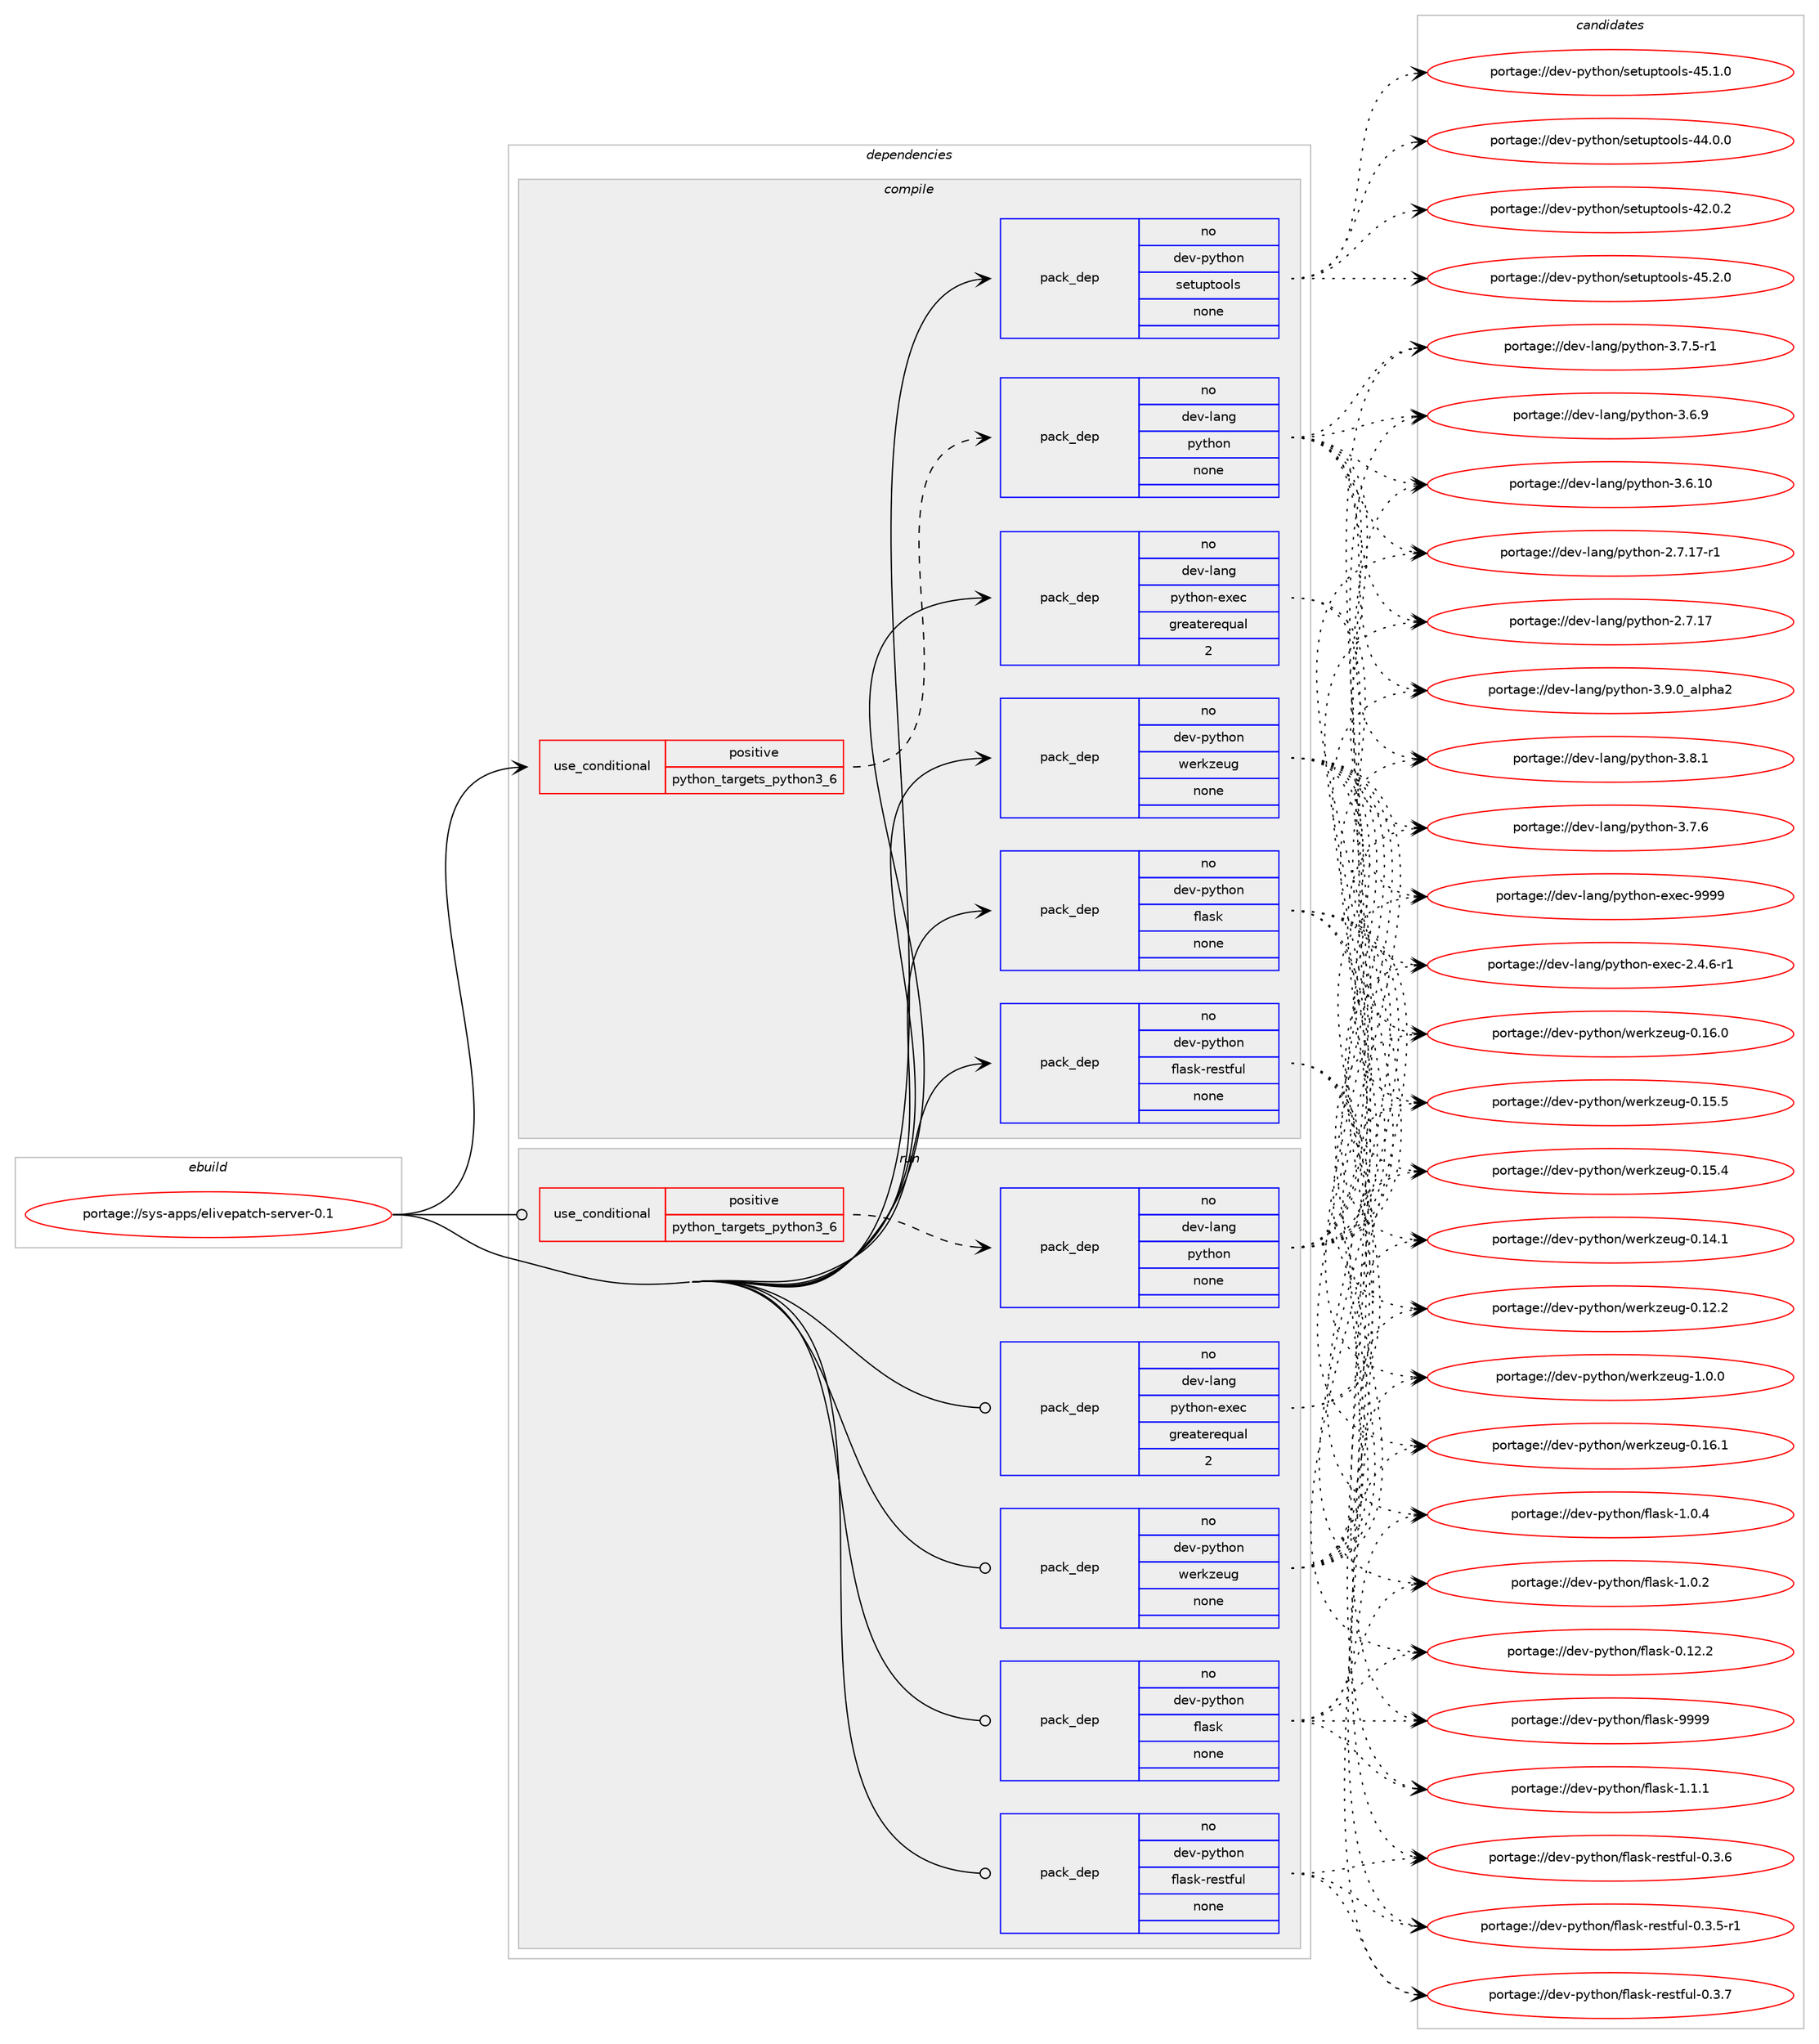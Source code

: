 digraph prolog {

# *************
# Graph options
# *************

newrank=true;
concentrate=true;
compound=true;
graph [rankdir=LR,fontname=Helvetica,fontsize=10,ranksep=1.5];#, ranksep=2.5, nodesep=0.2];
edge  [arrowhead=vee];
node  [fontname=Helvetica,fontsize=10];

# **********
# The ebuild
# **********

subgraph cluster_leftcol {
color=gray;
rank=same;
label=<<i>ebuild</i>>;
id [label="portage://sys-apps/elivepatch-server-0.1", color=red, width=4, href="../sys-apps/elivepatch-server-0.1.svg"];
}

# ****************
# The dependencies
# ****************

subgraph cluster_midcol {
color=gray;
label=<<i>dependencies</i>>;
subgraph cluster_compile {
fillcolor="#eeeeee";
style=filled;
label=<<i>compile</i>>;
subgraph cond14396 {
dependency65534 [label=<<TABLE BORDER="0" CELLBORDER="1" CELLSPACING="0" CELLPADDING="4"><TR><TD ROWSPAN="3" CELLPADDING="10">use_conditional</TD></TR><TR><TD>positive</TD></TR><TR><TD>python_targets_python3_6</TD></TR></TABLE>>, shape=none, color=red];
subgraph pack49814 {
dependency65535 [label=<<TABLE BORDER="0" CELLBORDER="1" CELLSPACING="0" CELLPADDING="4" WIDTH="220"><TR><TD ROWSPAN="6" CELLPADDING="30">pack_dep</TD></TR><TR><TD WIDTH="110">no</TD></TR><TR><TD>dev-lang</TD></TR><TR><TD>python</TD></TR><TR><TD>none</TD></TR><TR><TD></TD></TR></TABLE>>, shape=none, color=blue];
}
dependency65534:e -> dependency65535:w [weight=20,style="dashed",arrowhead="vee"];
}
id:e -> dependency65534:w [weight=20,style="solid",arrowhead="vee"];
subgraph pack49815 {
dependency65536 [label=<<TABLE BORDER="0" CELLBORDER="1" CELLSPACING="0" CELLPADDING="4" WIDTH="220"><TR><TD ROWSPAN="6" CELLPADDING="30">pack_dep</TD></TR><TR><TD WIDTH="110">no</TD></TR><TR><TD>dev-lang</TD></TR><TR><TD>python-exec</TD></TR><TR><TD>greaterequal</TD></TR><TR><TD>2</TD></TR></TABLE>>, shape=none, color=blue];
}
id:e -> dependency65536:w [weight=20,style="solid",arrowhead="vee"];
subgraph pack49816 {
dependency65537 [label=<<TABLE BORDER="0" CELLBORDER="1" CELLSPACING="0" CELLPADDING="4" WIDTH="220"><TR><TD ROWSPAN="6" CELLPADDING="30">pack_dep</TD></TR><TR><TD WIDTH="110">no</TD></TR><TR><TD>dev-python</TD></TR><TR><TD>flask</TD></TR><TR><TD>none</TD></TR><TR><TD></TD></TR></TABLE>>, shape=none, color=blue];
}
id:e -> dependency65537:w [weight=20,style="solid",arrowhead="vee"];
subgraph pack49817 {
dependency65538 [label=<<TABLE BORDER="0" CELLBORDER="1" CELLSPACING="0" CELLPADDING="4" WIDTH="220"><TR><TD ROWSPAN="6" CELLPADDING="30">pack_dep</TD></TR><TR><TD WIDTH="110">no</TD></TR><TR><TD>dev-python</TD></TR><TR><TD>flask-restful</TD></TR><TR><TD>none</TD></TR><TR><TD></TD></TR></TABLE>>, shape=none, color=blue];
}
id:e -> dependency65538:w [weight=20,style="solid",arrowhead="vee"];
subgraph pack49818 {
dependency65539 [label=<<TABLE BORDER="0" CELLBORDER="1" CELLSPACING="0" CELLPADDING="4" WIDTH="220"><TR><TD ROWSPAN="6" CELLPADDING="30">pack_dep</TD></TR><TR><TD WIDTH="110">no</TD></TR><TR><TD>dev-python</TD></TR><TR><TD>setuptools</TD></TR><TR><TD>none</TD></TR><TR><TD></TD></TR></TABLE>>, shape=none, color=blue];
}
id:e -> dependency65539:w [weight=20,style="solid",arrowhead="vee"];
subgraph pack49819 {
dependency65540 [label=<<TABLE BORDER="0" CELLBORDER="1" CELLSPACING="0" CELLPADDING="4" WIDTH="220"><TR><TD ROWSPAN="6" CELLPADDING="30">pack_dep</TD></TR><TR><TD WIDTH="110">no</TD></TR><TR><TD>dev-python</TD></TR><TR><TD>werkzeug</TD></TR><TR><TD>none</TD></TR><TR><TD></TD></TR></TABLE>>, shape=none, color=blue];
}
id:e -> dependency65540:w [weight=20,style="solid",arrowhead="vee"];
}
subgraph cluster_compileandrun {
fillcolor="#eeeeee";
style=filled;
label=<<i>compile and run</i>>;
}
subgraph cluster_run {
fillcolor="#eeeeee";
style=filled;
label=<<i>run</i>>;
subgraph cond14397 {
dependency65541 [label=<<TABLE BORDER="0" CELLBORDER="1" CELLSPACING="0" CELLPADDING="4"><TR><TD ROWSPAN="3" CELLPADDING="10">use_conditional</TD></TR><TR><TD>positive</TD></TR><TR><TD>python_targets_python3_6</TD></TR></TABLE>>, shape=none, color=red];
subgraph pack49820 {
dependency65542 [label=<<TABLE BORDER="0" CELLBORDER="1" CELLSPACING="0" CELLPADDING="4" WIDTH="220"><TR><TD ROWSPAN="6" CELLPADDING="30">pack_dep</TD></TR><TR><TD WIDTH="110">no</TD></TR><TR><TD>dev-lang</TD></TR><TR><TD>python</TD></TR><TR><TD>none</TD></TR><TR><TD></TD></TR></TABLE>>, shape=none, color=blue];
}
dependency65541:e -> dependency65542:w [weight=20,style="dashed",arrowhead="vee"];
}
id:e -> dependency65541:w [weight=20,style="solid",arrowhead="odot"];
subgraph pack49821 {
dependency65543 [label=<<TABLE BORDER="0" CELLBORDER="1" CELLSPACING="0" CELLPADDING="4" WIDTH="220"><TR><TD ROWSPAN="6" CELLPADDING="30">pack_dep</TD></TR><TR><TD WIDTH="110">no</TD></TR><TR><TD>dev-lang</TD></TR><TR><TD>python-exec</TD></TR><TR><TD>greaterequal</TD></TR><TR><TD>2</TD></TR></TABLE>>, shape=none, color=blue];
}
id:e -> dependency65543:w [weight=20,style="solid",arrowhead="odot"];
subgraph pack49822 {
dependency65544 [label=<<TABLE BORDER="0" CELLBORDER="1" CELLSPACING="0" CELLPADDING="4" WIDTH="220"><TR><TD ROWSPAN="6" CELLPADDING="30">pack_dep</TD></TR><TR><TD WIDTH="110">no</TD></TR><TR><TD>dev-python</TD></TR><TR><TD>flask</TD></TR><TR><TD>none</TD></TR><TR><TD></TD></TR></TABLE>>, shape=none, color=blue];
}
id:e -> dependency65544:w [weight=20,style="solid",arrowhead="odot"];
subgraph pack49823 {
dependency65545 [label=<<TABLE BORDER="0" CELLBORDER="1" CELLSPACING="0" CELLPADDING="4" WIDTH="220"><TR><TD ROWSPAN="6" CELLPADDING="30">pack_dep</TD></TR><TR><TD WIDTH="110">no</TD></TR><TR><TD>dev-python</TD></TR><TR><TD>flask-restful</TD></TR><TR><TD>none</TD></TR><TR><TD></TD></TR></TABLE>>, shape=none, color=blue];
}
id:e -> dependency65545:w [weight=20,style="solid",arrowhead="odot"];
subgraph pack49824 {
dependency65546 [label=<<TABLE BORDER="0" CELLBORDER="1" CELLSPACING="0" CELLPADDING="4" WIDTH="220"><TR><TD ROWSPAN="6" CELLPADDING="30">pack_dep</TD></TR><TR><TD WIDTH="110">no</TD></TR><TR><TD>dev-python</TD></TR><TR><TD>werkzeug</TD></TR><TR><TD>none</TD></TR><TR><TD></TD></TR></TABLE>>, shape=none, color=blue];
}
id:e -> dependency65546:w [weight=20,style="solid",arrowhead="odot"];
}
}

# **************
# The candidates
# **************

subgraph cluster_choices {
rank=same;
color=gray;
label=<<i>candidates</i>>;

subgraph choice49814 {
color=black;
nodesep=1;
choice10010111845108971101034711212111610411111045514657464895971081121049750 [label="portage://dev-lang/python-3.9.0_alpha2", color=red, width=4,href="../dev-lang/python-3.9.0_alpha2.svg"];
choice100101118451089711010347112121116104111110455146564649 [label="portage://dev-lang/python-3.8.1", color=red, width=4,href="../dev-lang/python-3.8.1.svg"];
choice100101118451089711010347112121116104111110455146554654 [label="portage://dev-lang/python-3.7.6", color=red, width=4,href="../dev-lang/python-3.7.6.svg"];
choice1001011184510897110103471121211161041111104551465546534511449 [label="portage://dev-lang/python-3.7.5-r1", color=red, width=4,href="../dev-lang/python-3.7.5-r1.svg"];
choice100101118451089711010347112121116104111110455146544657 [label="portage://dev-lang/python-3.6.9", color=red, width=4,href="../dev-lang/python-3.6.9.svg"];
choice10010111845108971101034711212111610411111045514654464948 [label="portage://dev-lang/python-3.6.10", color=red, width=4,href="../dev-lang/python-3.6.10.svg"];
choice100101118451089711010347112121116104111110455046554649554511449 [label="portage://dev-lang/python-2.7.17-r1", color=red, width=4,href="../dev-lang/python-2.7.17-r1.svg"];
choice10010111845108971101034711212111610411111045504655464955 [label="portage://dev-lang/python-2.7.17", color=red, width=4,href="../dev-lang/python-2.7.17.svg"];
dependency65535:e -> choice10010111845108971101034711212111610411111045514657464895971081121049750:w [style=dotted,weight="100"];
dependency65535:e -> choice100101118451089711010347112121116104111110455146564649:w [style=dotted,weight="100"];
dependency65535:e -> choice100101118451089711010347112121116104111110455146554654:w [style=dotted,weight="100"];
dependency65535:e -> choice1001011184510897110103471121211161041111104551465546534511449:w [style=dotted,weight="100"];
dependency65535:e -> choice100101118451089711010347112121116104111110455146544657:w [style=dotted,weight="100"];
dependency65535:e -> choice10010111845108971101034711212111610411111045514654464948:w [style=dotted,weight="100"];
dependency65535:e -> choice100101118451089711010347112121116104111110455046554649554511449:w [style=dotted,weight="100"];
dependency65535:e -> choice10010111845108971101034711212111610411111045504655464955:w [style=dotted,weight="100"];
}
subgraph choice49815 {
color=black;
nodesep=1;
choice10010111845108971101034711212111610411111045101120101994557575757 [label="portage://dev-lang/python-exec-9999", color=red, width=4,href="../dev-lang/python-exec-9999.svg"];
choice10010111845108971101034711212111610411111045101120101994550465246544511449 [label="portage://dev-lang/python-exec-2.4.6-r1", color=red, width=4,href="../dev-lang/python-exec-2.4.6-r1.svg"];
dependency65536:e -> choice10010111845108971101034711212111610411111045101120101994557575757:w [style=dotted,weight="100"];
dependency65536:e -> choice10010111845108971101034711212111610411111045101120101994550465246544511449:w [style=dotted,weight="100"];
}
subgraph choice49816 {
color=black;
nodesep=1;
choice1001011184511212111610411111047102108971151074557575757 [label="portage://dev-python/flask-9999", color=red, width=4,href="../dev-python/flask-9999.svg"];
choice100101118451121211161041111104710210897115107454946494649 [label="portage://dev-python/flask-1.1.1", color=red, width=4,href="../dev-python/flask-1.1.1.svg"];
choice100101118451121211161041111104710210897115107454946484652 [label="portage://dev-python/flask-1.0.4", color=red, width=4,href="../dev-python/flask-1.0.4.svg"];
choice100101118451121211161041111104710210897115107454946484650 [label="portage://dev-python/flask-1.0.2", color=red, width=4,href="../dev-python/flask-1.0.2.svg"];
choice10010111845112121116104111110471021089711510745484649504650 [label="portage://dev-python/flask-0.12.2", color=red, width=4,href="../dev-python/flask-0.12.2.svg"];
dependency65537:e -> choice1001011184511212111610411111047102108971151074557575757:w [style=dotted,weight="100"];
dependency65537:e -> choice100101118451121211161041111104710210897115107454946494649:w [style=dotted,weight="100"];
dependency65537:e -> choice100101118451121211161041111104710210897115107454946484652:w [style=dotted,weight="100"];
dependency65537:e -> choice100101118451121211161041111104710210897115107454946484650:w [style=dotted,weight="100"];
dependency65537:e -> choice10010111845112121116104111110471021089711510745484649504650:w [style=dotted,weight="100"];
}
subgraph choice49817 {
color=black;
nodesep=1;
choice10010111845112121116104111110471021089711510745114101115116102117108454846514655 [label="portage://dev-python/flask-restful-0.3.7", color=red, width=4,href="../dev-python/flask-restful-0.3.7.svg"];
choice10010111845112121116104111110471021089711510745114101115116102117108454846514654 [label="portage://dev-python/flask-restful-0.3.6", color=red, width=4,href="../dev-python/flask-restful-0.3.6.svg"];
choice100101118451121211161041111104710210897115107451141011151161021171084548465146534511449 [label="portage://dev-python/flask-restful-0.3.5-r1", color=red, width=4,href="../dev-python/flask-restful-0.3.5-r1.svg"];
dependency65538:e -> choice10010111845112121116104111110471021089711510745114101115116102117108454846514655:w [style=dotted,weight="100"];
dependency65538:e -> choice10010111845112121116104111110471021089711510745114101115116102117108454846514654:w [style=dotted,weight="100"];
dependency65538:e -> choice100101118451121211161041111104710210897115107451141011151161021171084548465146534511449:w [style=dotted,weight="100"];
}
subgraph choice49818 {
color=black;
nodesep=1;
choice100101118451121211161041111104711510111611711211611111110811545525346504648 [label="portage://dev-python/setuptools-45.2.0", color=red, width=4,href="../dev-python/setuptools-45.2.0.svg"];
choice100101118451121211161041111104711510111611711211611111110811545525346494648 [label="portage://dev-python/setuptools-45.1.0", color=red, width=4,href="../dev-python/setuptools-45.1.0.svg"];
choice100101118451121211161041111104711510111611711211611111110811545525246484648 [label="portage://dev-python/setuptools-44.0.0", color=red, width=4,href="../dev-python/setuptools-44.0.0.svg"];
choice100101118451121211161041111104711510111611711211611111110811545525046484650 [label="portage://dev-python/setuptools-42.0.2", color=red, width=4,href="../dev-python/setuptools-42.0.2.svg"];
dependency65539:e -> choice100101118451121211161041111104711510111611711211611111110811545525346504648:w [style=dotted,weight="100"];
dependency65539:e -> choice100101118451121211161041111104711510111611711211611111110811545525346494648:w [style=dotted,weight="100"];
dependency65539:e -> choice100101118451121211161041111104711510111611711211611111110811545525246484648:w [style=dotted,weight="100"];
dependency65539:e -> choice100101118451121211161041111104711510111611711211611111110811545525046484650:w [style=dotted,weight="100"];
}
subgraph choice49819 {
color=black;
nodesep=1;
choice1001011184511212111610411111047119101114107122101117103454946484648 [label="portage://dev-python/werkzeug-1.0.0", color=red, width=4,href="../dev-python/werkzeug-1.0.0.svg"];
choice100101118451121211161041111104711910111410712210111710345484649544649 [label="portage://dev-python/werkzeug-0.16.1", color=red, width=4,href="../dev-python/werkzeug-0.16.1.svg"];
choice100101118451121211161041111104711910111410712210111710345484649544648 [label="portage://dev-python/werkzeug-0.16.0", color=red, width=4,href="../dev-python/werkzeug-0.16.0.svg"];
choice100101118451121211161041111104711910111410712210111710345484649534653 [label="portage://dev-python/werkzeug-0.15.5", color=red, width=4,href="../dev-python/werkzeug-0.15.5.svg"];
choice100101118451121211161041111104711910111410712210111710345484649534652 [label="portage://dev-python/werkzeug-0.15.4", color=red, width=4,href="../dev-python/werkzeug-0.15.4.svg"];
choice100101118451121211161041111104711910111410712210111710345484649524649 [label="portage://dev-python/werkzeug-0.14.1", color=red, width=4,href="../dev-python/werkzeug-0.14.1.svg"];
choice100101118451121211161041111104711910111410712210111710345484649504650 [label="portage://dev-python/werkzeug-0.12.2", color=red, width=4,href="../dev-python/werkzeug-0.12.2.svg"];
dependency65540:e -> choice1001011184511212111610411111047119101114107122101117103454946484648:w [style=dotted,weight="100"];
dependency65540:e -> choice100101118451121211161041111104711910111410712210111710345484649544649:w [style=dotted,weight="100"];
dependency65540:e -> choice100101118451121211161041111104711910111410712210111710345484649544648:w [style=dotted,weight="100"];
dependency65540:e -> choice100101118451121211161041111104711910111410712210111710345484649534653:w [style=dotted,weight="100"];
dependency65540:e -> choice100101118451121211161041111104711910111410712210111710345484649534652:w [style=dotted,weight="100"];
dependency65540:e -> choice100101118451121211161041111104711910111410712210111710345484649524649:w [style=dotted,weight="100"];
dependency65540:e -> choice100101118451121211161041111104711910111410712210111710345484649504650:w [style=dotted,weight="100"];
}
subgraph choice49820 {
color=black;
nodesep=1;
choice10010111845108971101034711212111610411111045514657464895971081121049750 [label="portage://dev-lang/python-3.9.0_alpha2", color=red, width=4,href="../dev-lang/python-3.9.0_alpha2.svg"];
choice100101118451089711010347112121116104111110455146564649 [label="portage://dev-lang/python-3.8.1", color=red, width=4,href="../dev-lang/python-3.8.1.svg"];
choice100101118451089711010347112121116104111110455146554654 [label="portage://dev-lang/python-3.7.6", color=red, width=4,href="../dev-lang/python-3.7.6.svg"];
choice1001011184510897110103471121211161041111104551465546534511449 [label="portage://dev-lang/python-3.7.5-r1", color=red, width=4,href="../dev-lang/python-3.7.5-r1.svg"];
choice100101118451089711010347112121116104111110455146544657 [label="portage://dev-lang/python-3.6.9", color=red, width=4,href="../dev-lang/python-3.6.9.svg"];
choice10010111845108971101034711212111610411111045514654464948 [label="portage://dev-lang/python-3.6.10", color=red, width=4,href="../dev-lang/python-3.6.10.svg"];
choice100101118451089711010347112121116104111110455046554649554511449 [label="portage://dev-lang/python-2.7.17-r1", color=red, width=4,href="../dev-lang/python-2.7.17-r1.svg"];
choice10010111845108971101034711212111610411111045504655464955 [label="portage://dev-lang/python-2.7.17", color=red, width=4,href="../dev-lang/python-2.7.17.svg"];
dependency65542:e -> choice10010111845108971101034711212111610411111045514657464895971081121049750:w [style=dotted,weight="100"];
dependency65542:e -> choice100101118451089711010347112121116104111110455146564649:w [style=dotted,weight="100"];
dependency65542:e -> choice100101118451089711010347112121116104111110455146554654:w [style=dotted,weight="100"];
dependency65542:e -> choice1001011184510897110103471121211161041111104551465546534511449:w [style=dotted,weight="100"];
dependency65542:e -> choice100101118451089711010347112121116104111110455146544657:w [style=dotted,weight="100"];
dependency65542:e -> choice10010111845108971101034711212111610411111045514654464948:w [style=dotted,weight="100"];
dependency65542:e -> choice100101118451089711010347112121116104111110455046554649554511449:w [style=dotted,weight="100"];
dependency65542:e -> choice10010111845108971101034711212111610411111045504655464955:w [style=dotted,weight="100"];
}
subgraph choice49821 {
color=black;
nodesep=1;
choice10010111845108971101034711212111610411111045101120101994557575757 [label="portage://dev-lang/python-exec-9999", color=red, width=4,href="../dev-lang/python-exec-9999.svg"];
choice10010111845108971101034711212111610411111045101120101994550465246544511449 [label="portage://dev-lang/python-exec-2.4.6-r1", color=red, width=4,href="../dev-lang/python-exec-2.4.6-r1.svg"];
dependency65543:e -> choice10010111845108971101034711212111610411111045101120101994557575757:w [style=dotted,weight="100"];
dependency65543:e -> choice10010111845108971101034711212111610411111045101120101994550465246544511449:w [style=dotted,weight="100"];
}
subgraph choice49822 {
color=black;
nodesep=1;
choice1001011184511212111610411111047102108971151074557575757 [label="portage://dev-python/flask-9999", color=red, width=4,href="../dev-python/flask-9999.svg"];
choice100101118451121211161041111104710210897115107454946494649 [label="portage://dev-python/flask-1.1.1", color=red, width=4,href="../dev-python/flask-1.1.1.svg"];
choice100101118451121211161041111104710210897115107454946484652 [label="portage://dev-python/flask-1.0.4", color=red, width=4,href="../dev-python/flask-1.0.4.svg"];
choice100101118451121211161041111104710210897115107454946484650 [label="portage://dev-python/flask-1.0.2", color=red, width=4,href="../dev-python/flask-1.0.2.svg"];
choice10010111845112121116104111110471021089711510745484649504650 [label="portage://dev-python/flask-0.12.2", color=red, width=4,href="../dev-python/flask-0.12.2.svg"];
dependency65544:e -> choice1001011184511212111610411111047102108971151074557575757:w [style=dotted,weight="100"];
dependency65544:e -> choice100101118451121211161041111104710210897115107454946494649:w [style=dotted,weight="100"];
dependency65544:e -> choice100101118451121211161041111104710210897115107454946484652:w [style=dotted,weight="100"];
dependency65544:e -> choice100101118451121211161041111104710210897115107454946484650:w [style=dotted,weight="100"];
dependency65544:e -> choice10010111845112121116104111110471021089711510745484649504650:w [style=dotted,weight="100"];
}
subgraph choice49823 {
color=black;
nodesep=1;
choice10010111845112121116104111110471021089711510745114101115116102117108454846514655 [label="portage://dev-python/flask-restful-0.3.7", color=red, width=4,href="../dev-python/flask-restful-0.3.7.svg"];
choice10010111845112121116104111110471021089711510745114101115116102117108454846514654 [label="portage://dev-python/flask-restful-0.3.6", color=red, width=4,href="../dev-python/flask-restful-0.3.6.svg"];
choice100101118451121211161041111104710210897115107451141011151161021171084548465146534511449 [label="portage://dev-python/flask-restful-0.3.5-r1", color=red, width=4,href="../dev-python/flask-restful-0.3.5-r1.svg"];
dependency65545:e -> choice10010111845112121116104111110471021089711510745114101115116102117108454846514655:w [style=dotted,weight="100"];
dependency65545:e -> choice10010111845112121116104111110471021089711510745114101115116102117108454846514654:w [style=dotted,weight="100"];
dependency65545:e -> choice100101118451121211161041111104710210897115107451141011151161021171084548465146534511449:w [style=dotted,weight="100"];
}
subgraph choice49824 {
color=black;
nodesep=1;
choice1001011184511212111610411111047119101114107122101117103454946484648 [label="portage://dev-python/werkzeug-1.0.0", color=red, width=4,href="../dev-python/werkzeug-1.0.0.svg"];
choice100101118451121211161041111104711910111410712210111710345484649544649 [label="portage://dev-python/werkzeug-0.16.1", color=red, width=4,href="../dev-python/werkzeug-0.16.1.svg"];
choice100101118451121211161041111104711910111410712210111710345484649544648 [label="portage://dev-python/werkzeug-0.16.0", color=red, width=4,href="../dev-python/werkzeug-0.16.0.svg"];
choice100101118451121211161041111104711910111410712210111710345484649534653 [label="portage://dev-python/werkzeug-0.15.5", color=red, width=4,href="../dev-python/werkzeug-0.15.5.svg"];
choice100101118451121211161041111104711910111410712210111710345484649534652 [label="portage://dev-python/werkzeug-0.15.4", color=red, width=4,href="../dev-python/werkzeug-0.15.4.svg"];
choice100101118451121211161041111104711910111410712210111710345484649524649 [label="portage://dev-python/werkzeug-0.14.1", color=red, width=4,href="../dev-python/werkzeug-0.14.1.svg"];
choice100101118451121211161041111104711910111410712210111710345484649504650 [label="portage://dev-python/werkzeug-0.12.2", color=red, width=4,href="../dev-python/werkzeug-0.12.2.svg"];
dependency65546:e -> choice1001011184511212111610411111047119101114107122101117103454946484648:w [style=dotted,weight="100"];
dependency65546:e -> choice100101118451121211161041111104711910111410712210111710345484649544649:w [style=dotted,weight="100"];
dependency65546:e -> choice100101118451121211161041111104711910111410712210111710345484649544648:w [style=dotted,weight="100"];
dependency65546:e -> choice100101118451121211161041111104711910111410712210111710345484649534653:w [style=dotted,weight="100"];
dependency65546:e -> choice100101118451121211161041111104711910111410712210111710345484649534652:w [style=dotted,weight="100"];
dependency65546:e -> choice100101118451121211161041111104711910111410712210111710345484649524649:w [style=dotted,weight="100"];
dependency65546:e -> choice100101118451121211161041111104711910111410712210111710345484649504650:w [style=dotted,weight="100"];
}
}

}
